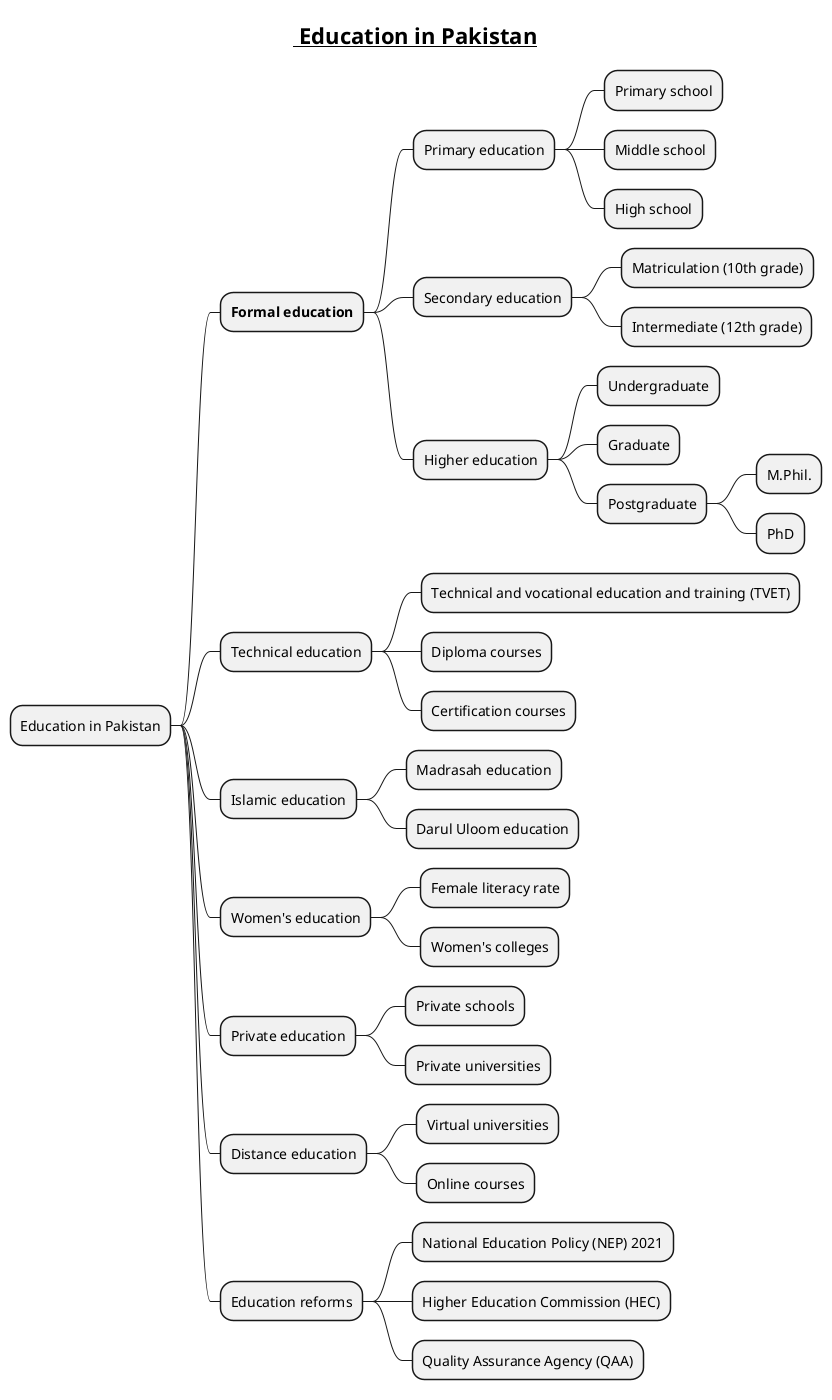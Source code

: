 @startmindmap
title = __ Education in Pakistan__

* Education in Pakistan
** **Formal education**
*** Primary education
**** Primary school
**** Middle school
**** High school
*** Secondary education
**** Matriculation (10th grade)
**** Intermediate (12th grade)
*** Higher education
**** Undergraduate
**** Graduate
**** Postgraduate
***** M.Phil.
***** PhD
** Technical education
*** Technical and vocational education and training (TVET)
*** Diploma courses
*** Certification courses
** Islamic education
*** Madrasah education
*** Darul Uloom education
** Women's education
*** Female literacy rate
*** Women's colleges
** Private education
*** Private schools
*** Private universities
** Distance education
*** Virtual universities
*** Online courses
** Education reforms
*** National Education Policy (NEP) 2021
*** Higher Education Commission (HEC)
*** Quality Assurance Agency (QAA)
@endmindmap
